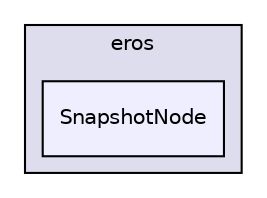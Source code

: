 digraph "/Users/runner/work/eROS/eROS/include/eros/SnapshotNode" {
  compound=true
  node [ fontsize="10", fontname="Helvetica"];
  edge [ labelfontsize="10", labelfontname="Helvetica"];
  subgraph clusterdir_51c9ec86b365bf851debf00262ff713e {
    graph [ bgcolor="#ddddee", pencolor="black", label="eros" fontname="Helvetica", fontsize="10", URL="dir_51c9ec86b365bf851debf00262ff713e.html"]
  dir_459b6463e0f4721079ec2d07252d71ca [shape=box, label="SnapshotNode", style="filled", fillcolor="#eeeeff", pencolor="black", URL="dir_459b6463e0f4721079ec2d07252d71ca.html"];
  }
}
